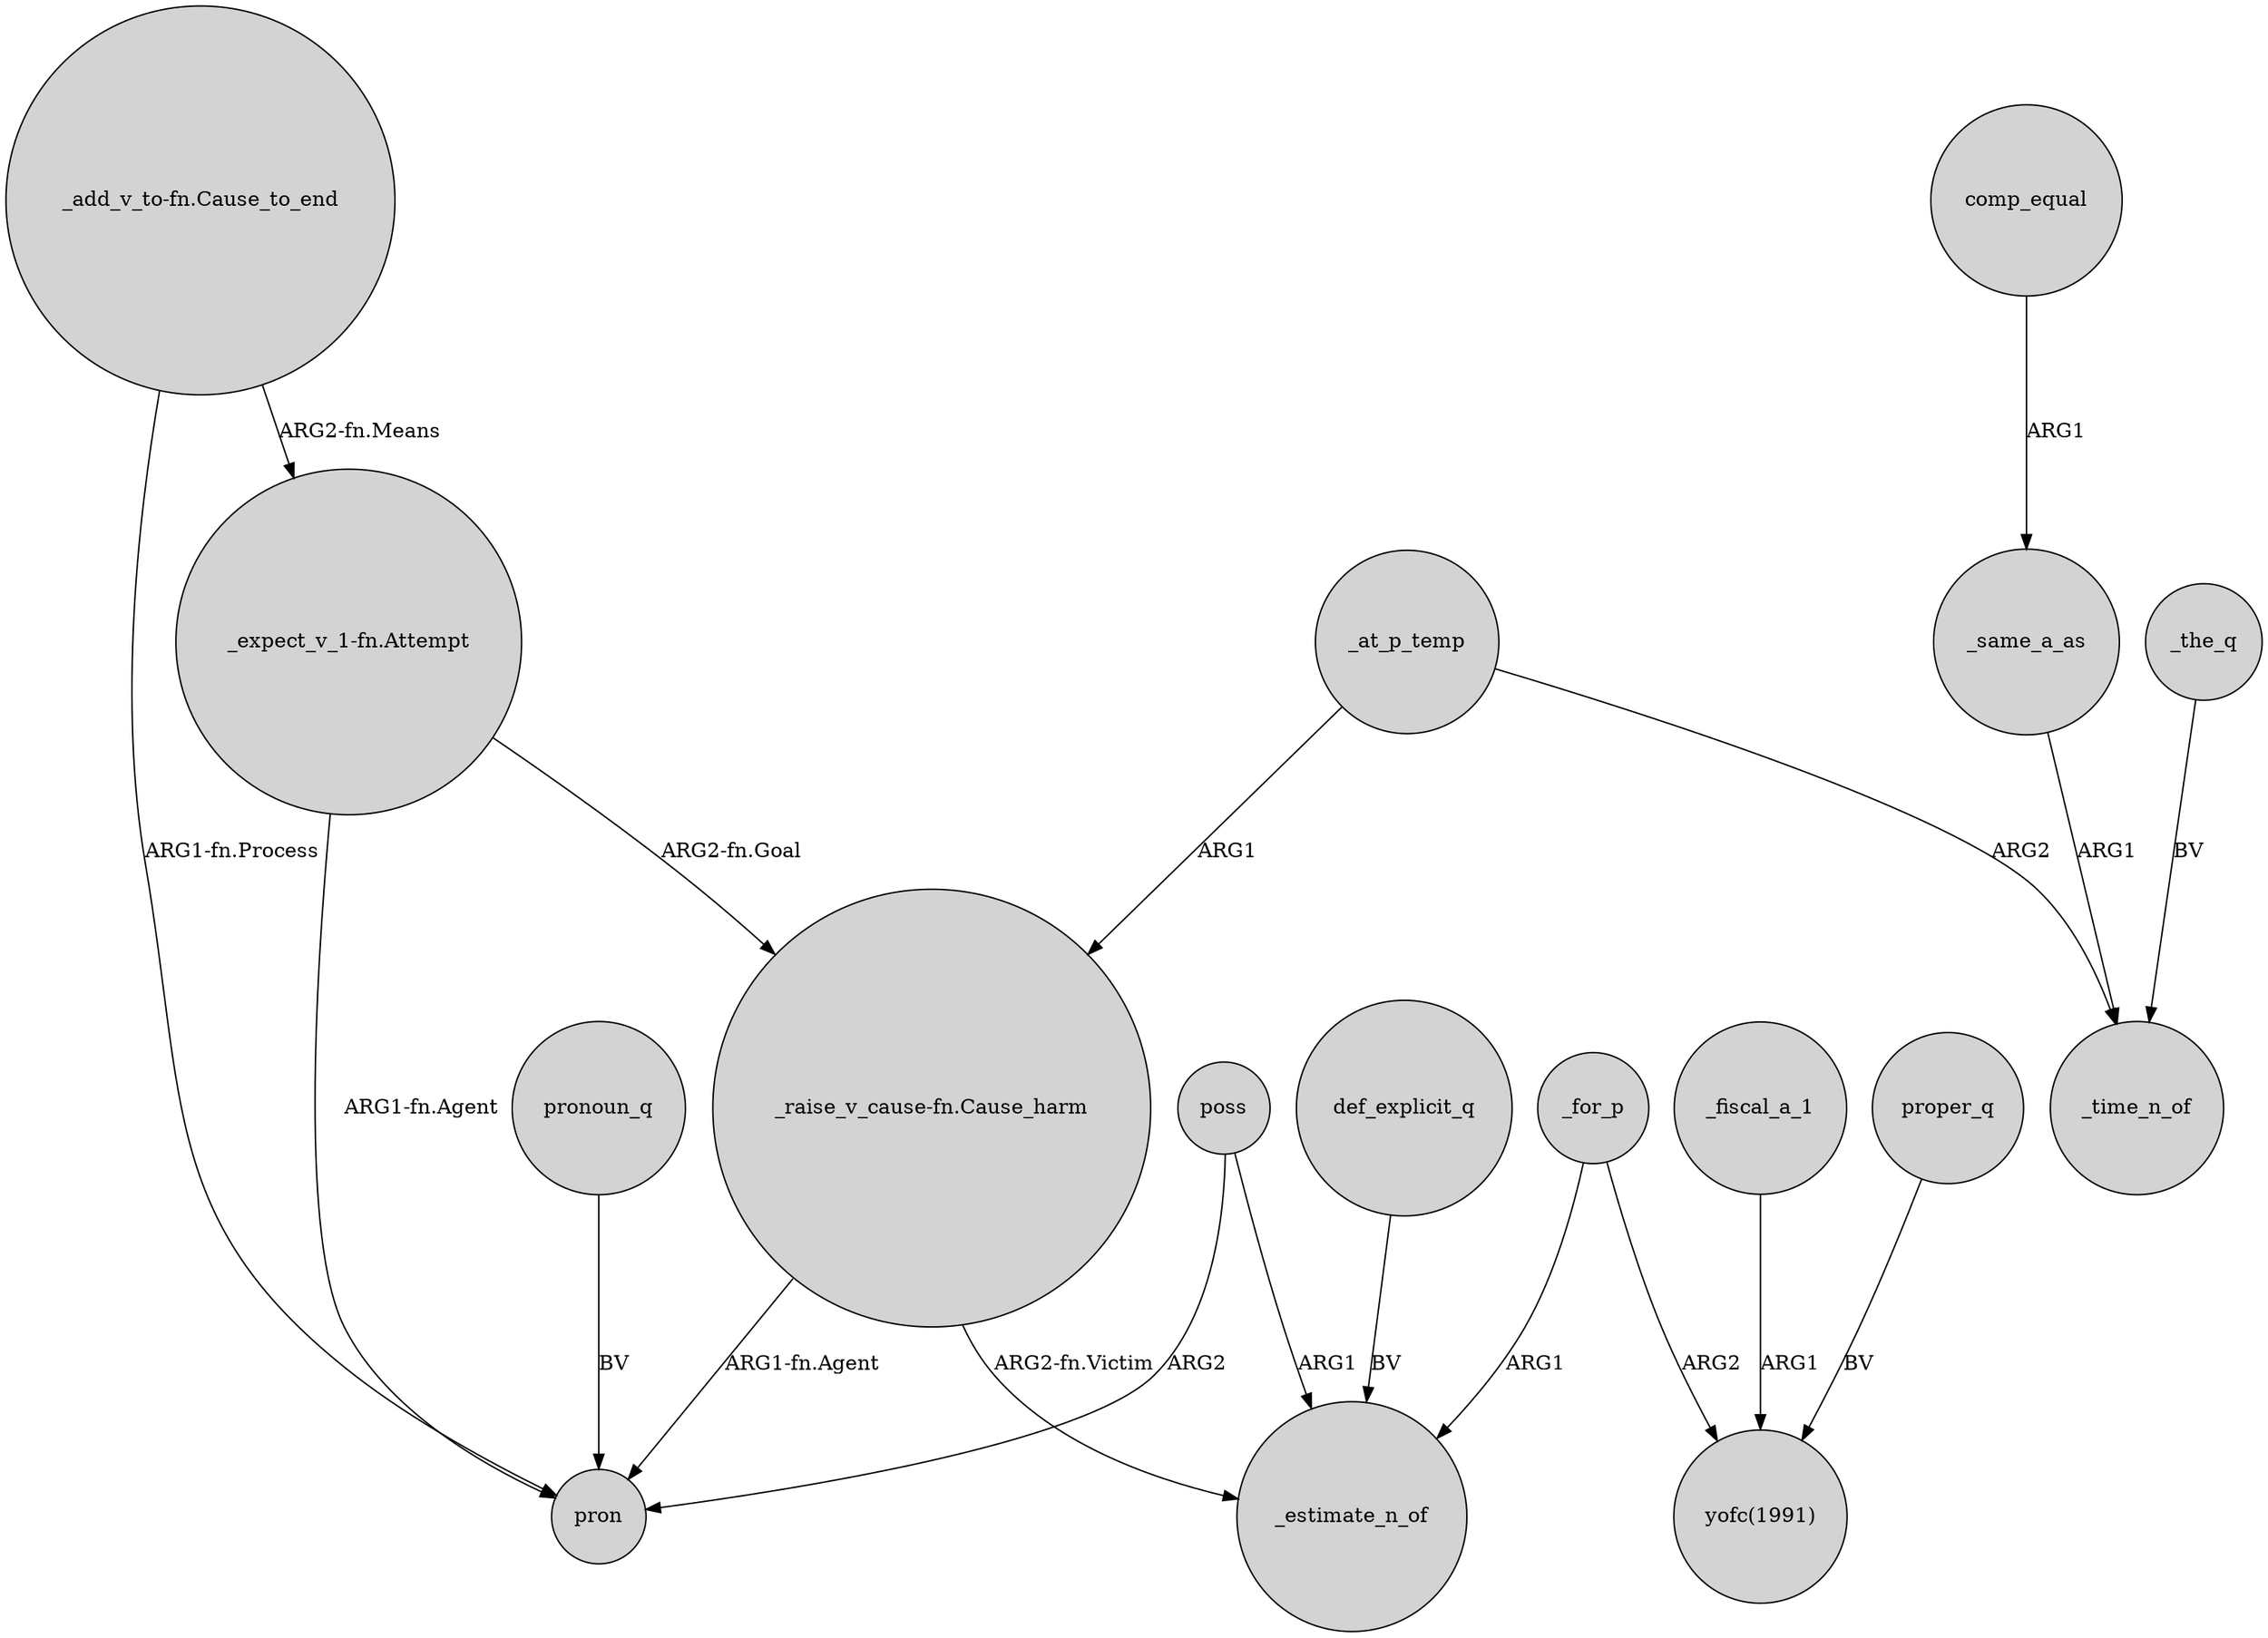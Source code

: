 digraph {
	node [shape=circle style=filled]
	"_expect_v_1-fn.Attempt" -> pron [label="ARG1-fn.Agent"]
	def_explicit_q -> _estimate_n_of [label=BV]
	"_raise_v_cause-fn.Cause_harm" -> pron [label="ARG1-fn.Agent"]
	poss -> _estimate_n_of [label=ARG1]
	"_expect_v_1-fn.Attempt" -> "_raise_v_cause-fn.Cause_harm" [label="ARG2-fn.Goal"]
	_for_p -> _estimate_n_of [label=ARG1]
	_same_a_as -> _time_n_of [label=ARG1]
	pronoun_q -> pron [label=BV]
	"_add_v_to-fn.Cause_to_end" -> "_expect_v_1-fn.Attempt" [label="ARG2-fn.Means"]
	"_raise_v_cause-fn.Cause_harm" -> _estimate_n_of [label="ARG2-fn.Victim"]
	poss -> pron [label=ARG2]
	_at_p_temp -> "_raise_v_cause-fn.Cause_harm" [label=ARG1]
	_at_p_temp -> _time_n_of [label=ARG2]
	_the_q -> _time_n_of [label=BV]
	_fiscal_a_1 -> "yofc(1991)" [label=ARG1]
	proper_q -> "yofc(1991)" [label=BV]
	_for_p -> "yofc(1991)" [label=ARG2]
	comp_equal -> _same_a_as [label=ARG1]
	"_add_v_to-fn.Cause_to_end" -> pron [label="ARG1-fn.Process"]
}
